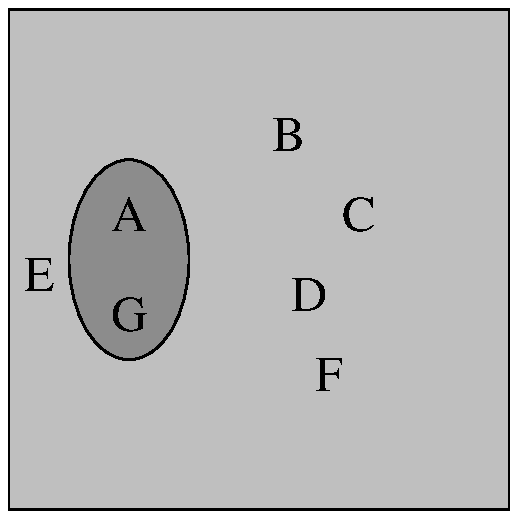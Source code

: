 .po 0.15i
.PS
.ps +8
{A: box width 2.5 height 2.5 fill .25}
{move right 0.3
ellipse height 1.0 width .6 fill .45
}
{
  move right 0.6 
  move up .2
"A"
  move left .45
  move down .3
"E"
  move right .45 
  move down .2
"G"
}
move right 1.0
{
  move right .4
  move up .6
"B"
  move right .35
  move down .4
"C"
  move left .25
  move down .4
"D"
  move right .1
  move down .4
"F"
}

.PE

